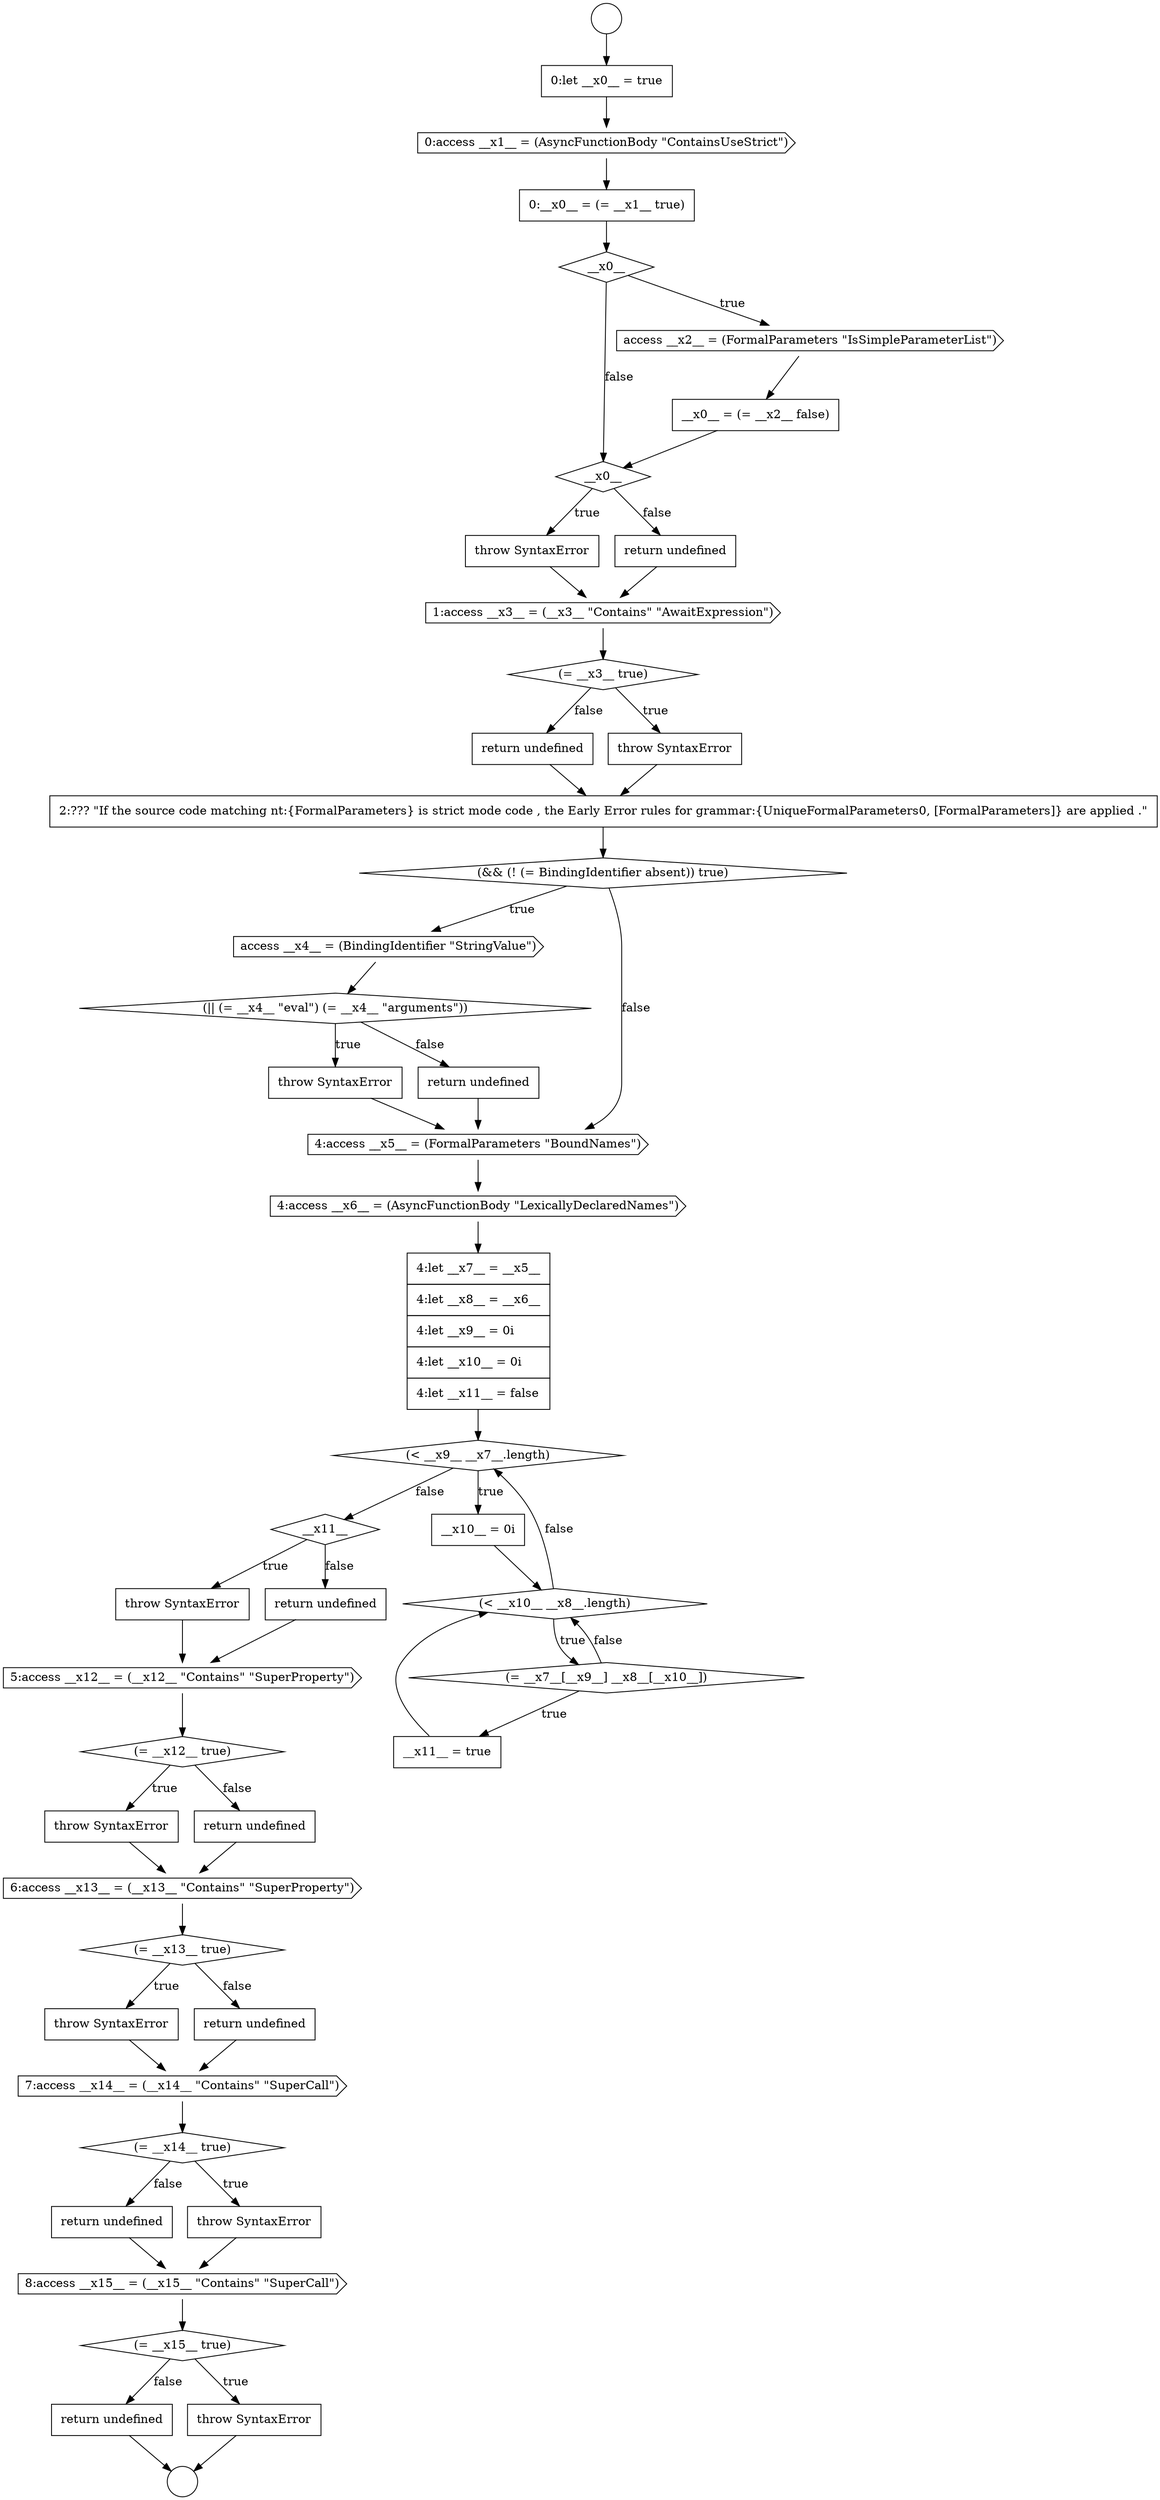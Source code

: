 digraph {
  node20862 [shape=diamond, label=<<font color="black">__x11__</font>> color="black" fillcolor="white" style=filled]
  node20845 [shape=diamond, label=<<font color="black">(= __x3__ true)</font>> color="black" fillcolor="white" style=filled]
  node20841 [shape=diamond, label=<<font color="black">__x0__</font>> color="black" fillcolor="white" style=filled]
  node20839 [shape=cds, label=<<font color="black">access __x2__ = (FormalParameters &quot;IsSimpleParameterList&quot;)</font>> color="black" fillcolor="white" style=filled]
  node20848 [shape=none, margin=0, label=<<font color="black">
    <table border="0" cellborder="1" cellspacing="0" cellpadding="10">
      <tr><td align="left">2:??? &quot;If the source code matching nt:{FormalParameters} is strict mode code , the Early Error rules for grammar:{UniqueFormalParameters0, [FormalParameters]} are applied .&quot;</td></tr>
    </table>
  </font>> color="black" fillcolor="white" style=filled]
  node20861 [shape=none, margin=0, label=<<font color="black">
    <table border="0" cellborder="1" cellspacing="0" cellpadding="10">
      <tr><td align="left">__x11__ = true</td></tr>
    </table>
  </font>> color="black" fillcolor="white" style=filled]
  node20857 [shape=diamond, label=<<font color="black">(&lt; __x9__ __x7__.length)</font>> color="black" fillcolor="white" style=filled]
  node20844 [shape=cds, label=<<font color="black">1:access __x3__ = (__x3__ &quot;Contains&quot; &quot;AwaitExpression&quot;)</font>> color="black" fillcolor="white" style=filled]
  node20847 [shape=none, margin=0, label=<<font color="black">
    <table border="0" cellborder="1" cellspacing="0" cellpadding="10">
      <tr><td align="left">return undefined</td></tr>
    </table>
  </font>> color="black" fillcolor="white" style=filled]
  node20833 [shape=circle label=" " color="black" fillcolor="white" style=filled]
  node20837 [shape=none, margin=0, label=<<font color="black">
    <table border="0" cellborder="1" cellspacing="0" cellpadding="10">
      <tr><td align="left">0:__x0__ = (= __x1__ true)</td></tr>
    </table>
  </font>> color="black" fillcolor="white" style=filled]
  node20863 [shape=none, margin=0, label=<<font color="black">
    <table border="0" cellborder="1" cellspacing="0" cellpadding="10">
      <tr><td align="left">throw SyntaxError</td></tr>
    </table>
  </font>> color="black" fillcolor="white" style=filled]
  node20846 [shape=none, margin=0, label=<<font color="black">
    <table border="0" cellborder="1" cellspacing="0" cellpadding="10">
      <tr><td align="left">throw SyntaxError</td></tr>
    </table>
  </font>> color="black" fillcolor="white" style=filled]
  node20842 [shape=none, margin=0, label=<<font color="black">
    <table border="0" cellborder="1" cellspacing="0" cellpadding="10">
      <tr><td align="left">throw SyntaxError</td></tr>
    </table>
  </font>> color="black" fillcolor="white" style=filled]
  node20859 [shape=diamond, label=<<font color="black">(&lt; __x10__ __x8__.length)</font>> color="black" fillcolor="white" style=filled]
  node20873 [shape=cds, label=<<font color="black">7:access __x14__ = (__x14__ &quot;Contains&quot; &quot;SuperCall&quot;)</font>> color="black" fillcolor="white" style=filled]
  node20850 [shape=cds, label=<<font color="black">access __x4__ = (BindingIdentifier &quot;StringValue&quot;)</font>> color="black" fillcolor="white" style=filled]
  node20870 [shape=diamond, label=<<font color="black">(= __x13__ true)</font>> color="black" fillcolor="white" style=filled]
  node20835 [shape=none, margin=0, label=<<font color="black">
    <table border="0" cellborder="1" cellspacing="0" cellpadding="10">
      <tr><td align="left">0:let __x0__ = true</td></tr>
    </table>
  </font>> color="black" fillcolor="white" style=filled]
  node20866 [shape=diamond, label=<<font color="black">(= __x12__ true)</font>> color="black" fillcolor="white" style=filled]
  node20858 [shape=none, margin=0, label=<<font color="black">
    <table border="0" cellborder="1" cellspacing="0" cellpadding="10">
      <tr><td align="left">__x10__ = 0i</td></tr>
    </table>
  </font>> color="black" fillcolor="white" style=filled]
  node20877 [shape=cds, label=<<font color="black">8:access __x15__ = (__x15__ &quot;Contains&quot; &quot;SuperCall&quot;)</font>> color="black" fillcolor="white" style=filled]
  node20854 [shape=cds, label=<<font color="black">4:access __x5__ = (FormalParameters &quot;BoundNames&quot;)</font>> color="black" fillcolor="white" style=filled]
  node20836 [shape=cds, label=<<font color="black">0:access __x1__ = (AsyncFunctionBody &quot;ContainsUseStrict&quot;)</font>> color="black" fillcolor="white" style=filled]
  node20871 [shape=none, margin=0, label=<<font color="black">
    <table border="0" cellborder="1" cellspacing="0" cellpadding="10">
      <tr><td align="left">throw SyntaxError</td></tr>
    </table>
  </font>> color="black" fillcolor="white" style=filled]
  node20876 [shape=none, margin=0, label=<<font color="black">
    <table border="0" cellborder="1" cellspacing="0" cellpadding="10">
      <tr><td align="left">return undefined</td></tr>
    </table>
  </font>> color="black" fillcolor="white" style=filled]
  node20851 [shape=diamond, label=<<font color="black">(|| (= __x4__ &quot;eval&quot;) (= __x4__ &quot;arguments&quot;))</font>> color="black" fillcolor="white" style=filled]
  node20855 [shape=cds, label=<<font color="black">4:access __x6__ = (AsyncFunctionBody &quot;LexicallyDeclaredNames&quot;)</font>> color="black" fillcolor="white" style=filled]
  node20880 [shape=none, margin=0, label=<<font color="black">
    <table border="0" cellborder="1" cellspacing="0" cellpadding="10">
      <tr><td align="left">return undefined</td></tr>
    </table>
  </font>> color="black" fillcolor="white" style=filled]
  node20840 [shape=none, margin=0, label=<<font color="black">
    <table border="0" cellborder="1" cellspacing="0" cellpadding="10">
      <tr><td align="left">__x0__ = (= __x2__ false)</td></tr>
    </table>
  </font>> color="black" fillcolor="white" style=filled]
  node20867 [shape=none, margin=0, label=<<font color="black">
    <table border="0" cellborder="1" cellspacing="0" cellpadding="10">
      <tr><td align="left">throw SyntaxError</td></tr>
    </table>
  </font>> color="black" fillcolor="white" style=filled]
  node20872 [shape=none, margin=0, label=<<font color="black">
    <table border="0" cellborder="1" cellspacing="0" cellpadding="10">
      <tr><td align="left">return undefined</td></tr>
    </table>
  </font>> color="black" fillcolor="white" style=filled]
  node20864 [shape=none, margin=0, label=<<font color="black">
    <table border="0" cellborder="1" cellspacing="0" cellpadding="10">
      <tr><td align="left">return undefined</td></tr>
    </table>
  </font>> color="black" fillcolor="white" style=filled]
  node20875 [shape=none, margin=0, label=<<font color="black">
    <table border="0" cellborder="1" cellspacing="0" cellpadding="10">
      <tr><td align="left">throw SyntaxError</td></tr>
    </table>
  </font>> color="black" fillcolor="white" style=filled]
  node20852 [shape=none, margin=0, label=<<font color="black">
    <table border="0" cellborder="1" cellspacing="0" cellpadding="10">
      <tr><td align="left">throw SyntaxError</td></tr>
    </table>
  </font>> color="black" fillcolor="white" style=filled]
  node20879 [shape=none, margin=0, label=<<font color="black">
    <table border="0" cellborder="1" cellspacing="0" cellpadding="10">
      <tr><td align="left">throw SyntaxError</td></tr>
    </table>
  </font>> color="black" fillcolor="white" style=filled]
  node20843 [shape=none, margin=0, label=<<font color="black">
    <table border="0" cellborder="1" cellspacing="0" cellpadding="10">
      <tr><td align="left">return undefined</td></tr>
    </table>
  </font>> color="black" fillcolor="white" style=filled]
  node20856 [shape=none, margin=0, label=<<font color="black">
    <table border="0" cellborder="1" cellspacing="0" cellpadding="10">
      <tr><td align="left">4:let __x7__ = __x5__</td></tr>
      <tr><td align="left">4:let __x8__ = __x6__</td></tr>
      <tr><td align="left">4:let __x9__ = 0i</td></tr>
      <tr><td align="left">4:let __x10__ = 0i</td></tr>
      <tr><td align="left">4:let __x11__ = false</td></tr>
    </table>
  </font>> color="black" fillcolor="white" style=filled]
  node20860 [shape=diamond, label=<<font color="black">(= __x7__[__x9__] __x8__[__x10__])</font>> color="black" fillcolor="white" style=filled]
  node20868 [shape=none, margin=0, label=<<font color="black">
    <table border="0" cellborder="1" cellspacing="0" cellpadding="10">
      <tr><td align="left">return undefined</td></tr>
    </table>
  </font>> color="black" fillcolor="white" style=filled]
  node20874 [shape=diamond, label=<<font color="black">(= __x14__ true)</font>> color="black" fillcolor="white" style=filled]
  node20849 [shape=diamond, label=<<font color="black">(&amp;&amp; (! (= BindingIdentifier absent)) true)</font>> color="black" fillcolor="white" style=filled]
  node20869 [shape=cds, label=<<font color="black">6:access __x13__ = (__x13__ &quot;Contains&quot; &quot;SuperProperty&quot;)</font>> color="black" fillcolor="white" style=filled]
  node20834 [shape=circle label=" " color="black" fillcolor="white" style=filled]
  node20838 [shape=diamond, label=<<font color="black">__x0__</font>> color="black" fillcolor="white" style=filled]
  node20865 [shape=cds, label=<<font color="black">5:access __x12__ = (__x12__ &quot;Contains&quot; &quot;SuperProperty&quot;)</font>> color="black" fillcolor="white" style=filled]
  node20853 [shape=none, margin=0, label=<<font color="black">
    <table border="0" cellborder="1" cellspacing="0" cellpadding="10">
      <tr><td align="left">return undefined</td></tr>
    </table>
  </font>> color="black" fillcolor="white" style=filled]
  node20878 [shape=diamond, label=<<font color="black">(= __x15__ true)</font>> color="black" fillcolor="white" style=filled]
  node20854 -> node20855 [ color="black"]
  node20877 -> node20878 [ color="black"]
  node20838 -> node20839 [label=<<font color="black">true</font>> color="black"]
  node20838 -> node20841 [label=<<font color="black">false</font>> color="black"]
  node20878 -> node20879 [label=<<font color="black">true</font>> color="black"]
  node20878 -> node20880 [label=<<font color="black">false</font>> color="black"]
  node20879 -> node20834 [ color="black"]
  node20870 -> node20871 [label=<<font color="black">true</font>> color="black"]
  node20870 -> node20872 [label=<<font color="black">false</font>> color="black"]
  node20876 -> node20877 [ color="black"]
  node20868 -> node20869 [ color="black"]
  node20848 -> node20849 [ color="black"]
  node20835 -> node20836 [ color="black"]
  node20853 -> node20854 [ color="black"]
  node20843 -> node20844 [ color="black"]
  node20862 -> node20863 [label=<<font color="black">true</font>> color="black"]
  node20862 -> node20864 [label=<<font color="black">false</font>> color="black"]
  node20873 -> node20874 [ color="black"]
  node20841 -> node20842 [label=<<font color="black">true</font>> color="black"]
  node20841 -> node20843 [label=<<font color="black">false</font>> color="black"]
  node20852 -> node20854 [ color="black"]
  node20880 -> node20834 [ color="black"]
  node20833 -> node20835 [ color="black"]
  node20866 -> node20867 [label=<<font color="black">true</font>> color="black"]
  node20866 -> node20868 [label=<<font color="black">false</font>> color="black"]
  node20842 -> node20844 [ color="black"]
  node20857 -> node20858 [label=<<font color="black">true</font>> color="black"]
  node20857 -> node20862 [label=<<font color="black">false</font>> color="black"]
  node20851 -> node20852 [label=<<font color="black">true</font>> color="black"]
  node20851 -> node20853 [label=<<font color="black">false</font>> color="black"]
  node20872 -> node20873 [ color="black"]
  node20846 -> node20848 [ color="black"]
  node20837 -> node20838 [ color="black"]
  node20864 -> node20865 [ color="black"]
  node20863 -> node20865 [ color="black"]
  node20875 -> node20877 [ color="black"]
  node20850 -> node20851 [ color="black"]
  node20865 -> node20866 [ color="black"]
  node20840 -> node20841 [ color="black"]
  node20836 -> node20837 [ color="black"]
  node20869 -> node20870 [ color="black"]
  node20858 -> node20859 [ color="black"]
  node20861 -> node20859 [ color="black"]
  node20847 -> node20848 [ color="black"]
  node20849 -> node20850 [label=<<font color="black">true</font>> color="black"]
  node20849 -> node20854 [label=<<font color="black">false</font>> color="black"]
  node20856 -> node20857 [ color="black"]
  node20867 -> node20869 [ color="black"]
  node20839 -> node20840 [ color="black"]
  node20859 -> node20860 [label=<<font color="black">true</font>> color="black"]
  node20859 -> node20857 [label=<<font color="black">false</font>> color="black"]
  node20845 -> node20846 [label=<<font color="black">true</font>> color="black"]
  node20845 -> node20847 [label=<<font color="black">false</font>> color="black"]
  node20871 -> node20873 [ color="black"]
  node20874 -> node20875 [label=<<font color="black">true</font>> color="black"]
  node20874 -> node20876 [label=<<font color="black">false</font>> color="black"]
  node20860 -> node20861 [label=<<font color="black">true</font>> color="black"]
  node20860 -> node20859 [label=<<font color="black">false</font>> color="black"]
  node20844 -> node20845 [ color="black"]
  node20855 -> node20856 [ color="black"]
}
